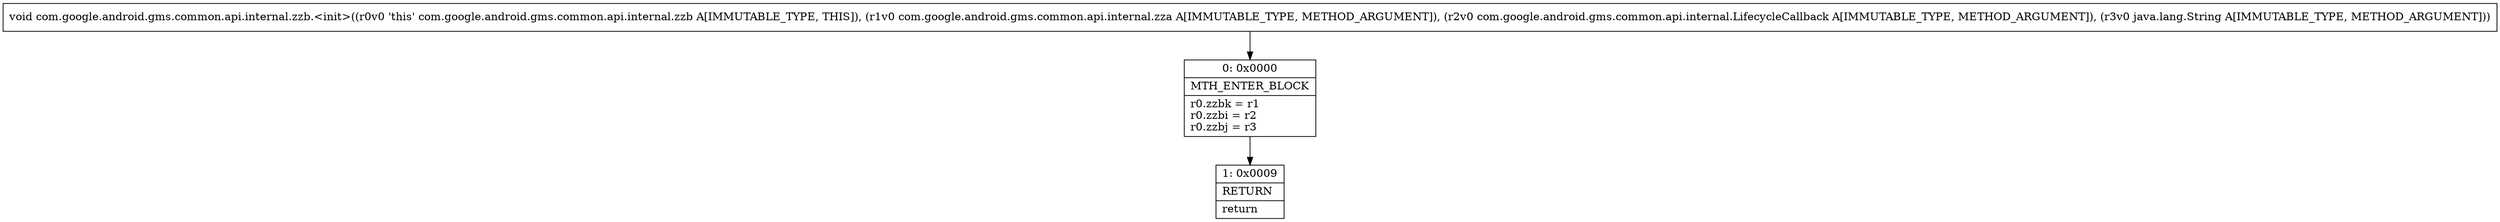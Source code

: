 digraph "CFG forcom.google.android.gms.common.api.internal.zzb.\<init\>(Lcom\/google\/android\/gms\/common\/api\/internal\/zza;Lcom\/google\/android\/gms\/common\/api\/internal\/LifecycleCallback;Ljava\/lang\/String;)V" {
Node_0 [shape=record,label="{0\:\ 0x0000|MTH_ENTER_BLOCK\l|r0.zzbk = r1\lr0.zzbi = r2\lr0.zzbj = r3\l}"];
Node_1 [shape=record,label="{1\:\ 0x0009|RETURN\l|return\l}"];
MethodNode[shape=record,label="{void com.google.android.gms.common.api.internal.zzb.\<init\>((r0v0 'this' com.google.android.gms.common.api.internal.zzb A[IMMUTABLE_TYPE, THIS]), (r1v0 com.google.android.gms.common.api.internal.zza A[IMMUTABLE_TYPE, METHOD_ARGUMENT]), (r2v0 com.google.android.gms.common.api.internal.LifecycleCallback A[IMMUTABLE_TYPE, METHOD_ARGUMENT]), (r3v0 java.lang.String A[IMMUTABLE_TYPE, METHOD_ARGUMENT])) }"];
MethodNode -> Node_0;
Node_0 -> Node_1;
}

